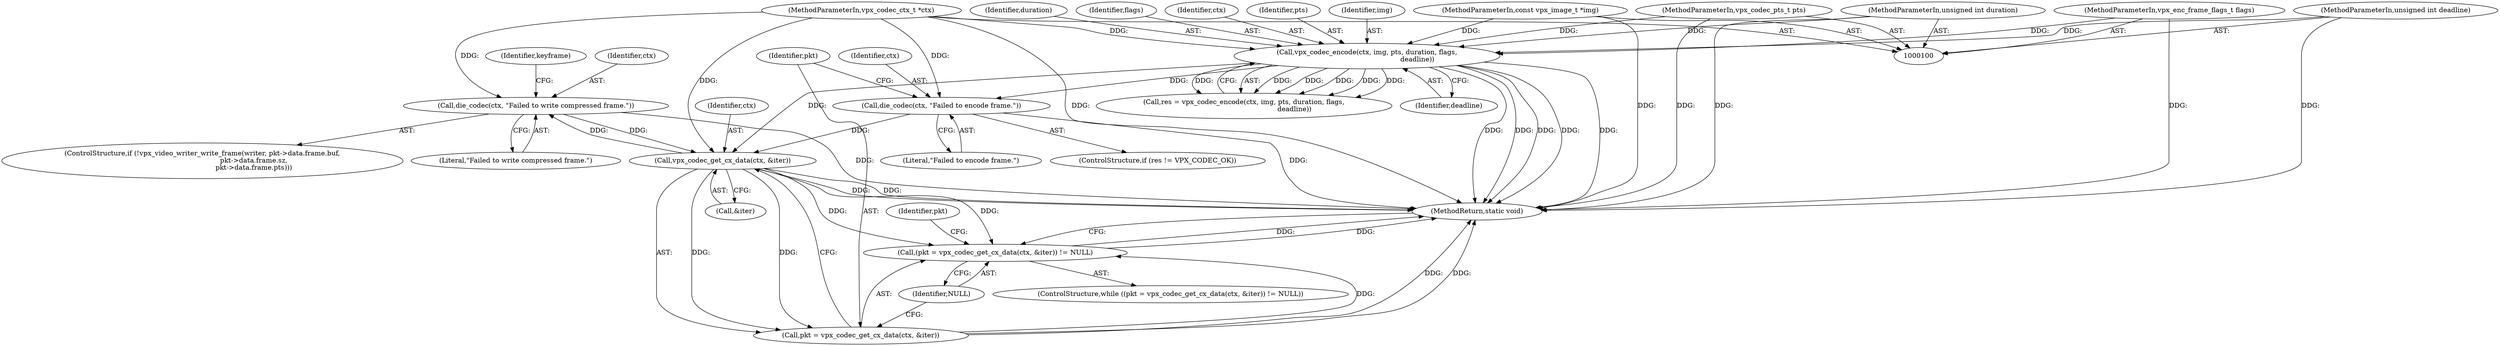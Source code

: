 digraph "1_Android_5a9753fca56f0eeb9f61e342b2fccffc364f9426_16@pointer" {
"1000190" [label="(Call,die_codec(ctx, \"Failed to write compressed frame.\"))"];
"1000138" [label="(Call,vpx_codec_get_cx_data(ctx, &iter))"];
"1000131" [label="(Call,die_codec(ctx, \"Failed to encode frame.\"))"];
"1000120" [label="(Call,vpx_codec_encode(ctx, img, pts, duration, flags,\n                                               deadline))"];
"1000101" [label="(MethodParameterIn,vpx_codec_ctx_t *ctx)"];
"1000102" [label="(MethodParameterIn,const vpx_image_t *img)"];
"1000103" [label="(MethodParameterIn,vpx_codec_pts_t pts)"];
"1000104" [label="(MethodParameterIn,unsigned int duration)"];
"1000105" [label="(MethodParameterIn,vpx_enc_frame_flags_t flags)"];
"1000106" [label="(MethodParameterIn,unsigned int deadline)"];
"1000190" [label="(Call,die_codec(ctx, \"Failed to write compressed frame.\"))"];
"1000135" [label="(Call,(pkt = vpx_codec_get_cx_data(ctx, &iter)) != NULL)"];
"1000136" [label="(Call,pkt = vpx_codec_get_cx_data(ctx, &iter))"];
"1000139" [label="(Identifier,ctx)"];
"1000126" [label="(Identifier,deadline)"];
"1000122" [label="(Identifier,img)"];
"1000191" [label="(Identifier,ctx)"];
"1000137" [label="(Identifier,pkt)"];
"1000104" [label="(MethodParameterIn,unsigned int duration)"];
"1000140" [label="(Call,&iter)"];
"1000165" [label="(ControlStructure,if (!vpx_video_writer_write_frame(writer, pkt->data.frame.buf,\n                                                pkt->data.frame.sz,\n                                                pkt->data.frame.pts)))"];
"1000120" [label="(Call,vpx_codec_encode(ctx, img, pts, duration, flags,\n                                               deadline))"];
"1000190" [label="(Call,die_codec(ctx, \"Failed to write compressed frame.\"))"];
"1000142" [label="(Identifier,NULL)"];
"1000101" [label="(MethodParameterIn,vpx_codec_ctx_t *ctx)"];
"1000118" [label="(Call,res = vpx_codec_encode(ctx, img, pts, duration, flags,\n                                               deadline))"];
"1000136" [label="(Call,pkt = vpx_codec_get_cx_data(ctx, &iter))"];
"1000138" [label="(Call,vpx_codec_get_cx_data(ctx, &iter))"];
"1000135" [label="(Call,(pkt = vpx_codec_get_cx_data(ctx, &iter)) != NULL)"];
"1000147" [label="(Identifier,pkt)"];
"1000200" [label="(MethodReturn,static void)"];
"1000124" [label="(Identifier,duration)"];
"1000133" [label="(Literal,\"Failed to encode frame.\")"];
"1000131" [label="(Call,die_codec(ctx, \"Failed to encode frame.\"))"];
"1000125" [label="(Identifier,flags)"];
"1000127" [label="(ControlStructure,if (res != VPX_CODEC_OK))"];
"1000103" [label="(MethodParameterIn,vpx_codec_pts_t pts)"];
"1000106" [label="(MethodParameterIn,unsigned int deadline)"];
"1000102" [label="(MethodParameterIn,const vpx_image_t *img)"];
"1000195" [label="(Identifier,keyframe)"];
"1000134" [label="(ControlStructure,while ((pkt = vpx_codec_get_cx_data(ctx, &iter)) != NULL))"];
"1000192" [label="(Literal,\"Failed to write compressed frame.\")"];
"1000132" [label="(Identifier,ctx)"];
"1000105" [label="(MethodParameterIn,vpx_enc_frame_flags_t flags)"];
"1000121" [label="(Identifier,ctx)"];
"1000123" [label="(Identifier,pts)"];
"1000190" -> "1000165"  [label="AST: "];
"1000190" -> "1000192"  [label="CFG: "];
"1000191" -> "1000190"  [label="AST: "];
"1000192" -> "1000190"  [label="AST: "];
"1000195" -> "1000190"  [label="CFG: "];
"1000190" -> "1000200"  [label="DDG: "];
"1000190" -> "1000138"  [label="DDG: "];
"1000138" -> "1000190"  [label="DDG: "];
"1000101" -> "1000190"  [label="DDG: "];
"1000138" -> "1000136"  [label="AST: "];
"1000138" -> "1000140"  [label="CFG: "];
"1000139" -> "1000138"  [label="AST: "];
"1000140" -> "1000138"  [label="AST: "];
"1000136" -> "1000138"  [label="CFG: "];
"1000138" -> "1000200"  [label="DDG: "];
"1000138" -> "1000200"  [label="DDG: "];
"1000138" -> "1000135"  [label="DDG: "];
"1000138" -> "1000135"  [label="DDG: "];
"1000138" -> "1000136"  [label="DDG: "];
"1000138" -> "1000136"  [label="DDG: "];
"1000131" -> "1000138"  [label="DDG: "];
"1000120" -> "1000138"  [label="DDG: "];
"1000101" -> "1000138"  [label="DDG: "];
"1000131" -> "1000127"  [label="AST: "];
"1000131" -> "1000133"  [label="CFG: "];
"1000132" -> "1000131"  [label="AST: "];
"1000133" -> "1000131"  [label="AST: "];
"1000137" -> "1000131"  [label="CFG: "];
"1000131" -> "1000200"  [label="DDG: "];
"1000120" -> "1000131"  [label="DDG: "];
"1000101" -> "1000131"  [label="DDG: "];
"1000120" -> "1000118"  [label="AST: "];
"1000120" -> "1000126"  [label="CFG: "];
"1000121" -> "1000120"  [label="AST: "];
"1000122" -> "1000120"  [label="AST: "];
"1000123" -> "1000120"  [label="AST: "];
"1000124" -> "1000120"  [label="AST: "];
"1000125" -> "1000120"  [label="AST: "];
"1000126" -> "1000120"  [label="AST: "];
"1000118" -> "1000120"  [label="CFG: "];
"1000120" -> "1000200"  [label="DDG: "];
"1000120" -> "1000200"  [label="DDG: "];
"1000120" -> "1000200"  [label="DDG: "];
"1000120" -> "1000200"  [label="DDG: "];
"1000120" -> "1000200"  [label="DDG: "];
"1000120" -> "1000118"  [label="DDG: "];
"1000120" -> "1000118"  [label="DDG: "];
"1000120" -> "1000118"  [label="DDG: "];
"1000120" -> "1000118"  [label="DDG: "];
"1000120" -> "1000118"  [label="DDG: "];
"1000120" -> "1000118"  [label="DDG: "];
"1000101" -> "1000120"  [label="DDG: "];
"1000102" -> "1000120"  [label="DDG: "];
"1000103" -> "1000120"  [label="DDG: "];
"1000104" -> "1000120"  [label="DDG: "];
"1000105" -> "1000120"  [label="DDG: "];
"1000106" -> "1000120"  [label="DDG: "];
"1000101" -> "1000100"  [label="AST: "];
"1000101" -> "1000200"  [label="DDG: "];
"1000102" -> "1000100"  [label="AST: "];
"1000102" -> "1000200"  [label="DDG: "];
"1000103" -> "1000100"  [label="AST: "];
"1000103" -> "1000200"  [label="DDG: "];
"1000104" -> "1000100"  [label="AST: "];
"1000104" -> "1000200"  [label="DDG: "];
"1000105" -> "1000100"  [label="AST: "];
"1000105" -> "1000200"  [label="DDG: "];
"1000106" -> "1000100"  [label="AST: "];
"1000106" -> "1000200"  [label="DDG: "];
"1000135" -> "1000134"  [label="AST: "];
"1000135" -> "1000142"  [label="CFG: "];
"1000136" -> "1000135"  [label="AST: "];
"1000142" -> "1000135"  [label="AST: "];
"1000147" -> "1000135"  [label="CFG: "];
"1000200" -> "1000135"  [label="CFG: "];
"1000135" -> "1000200"  [label="DDG: "];
"1000135" -> "1000200"  [label="DDG: "];
"1000136" -> "1000135"  [label="DDG: "];
"1000137" -> "1000136"  [label="AST: "];
"1000142" -> "1000136"  [label="CFG: "];
"1000136" -> "1000200"  [label="DDG: "];
"1000136" -> "1000200"  [label="DDG: "];
}
